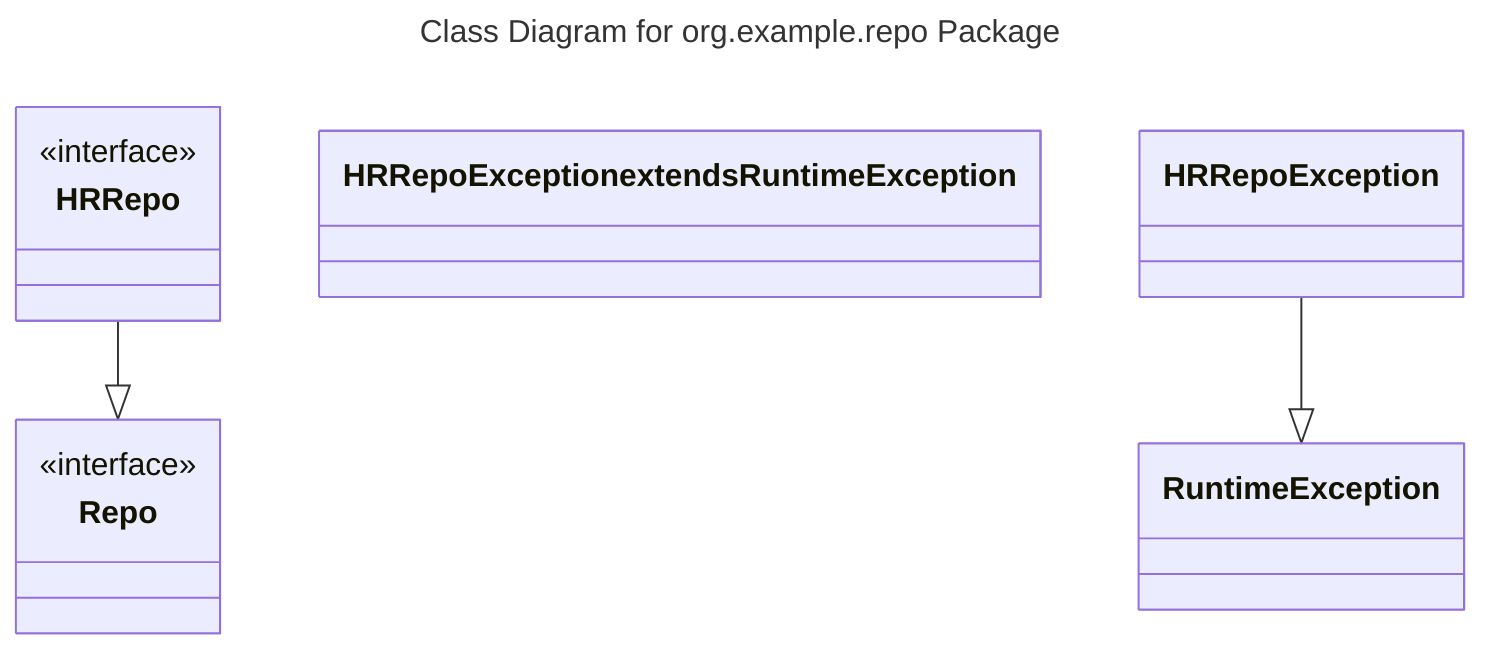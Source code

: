 ---
title: Class Diagram for org.example.repo Package
---
classDiagram
  class HRRepo {
    <<interface>>
  }
  class Repo {
    <<interface>>
  }
  class HRRepoException extends RuntimeException {
  }
  HRRepo --|> Repo
  HRRepoException --|> RuntimeException